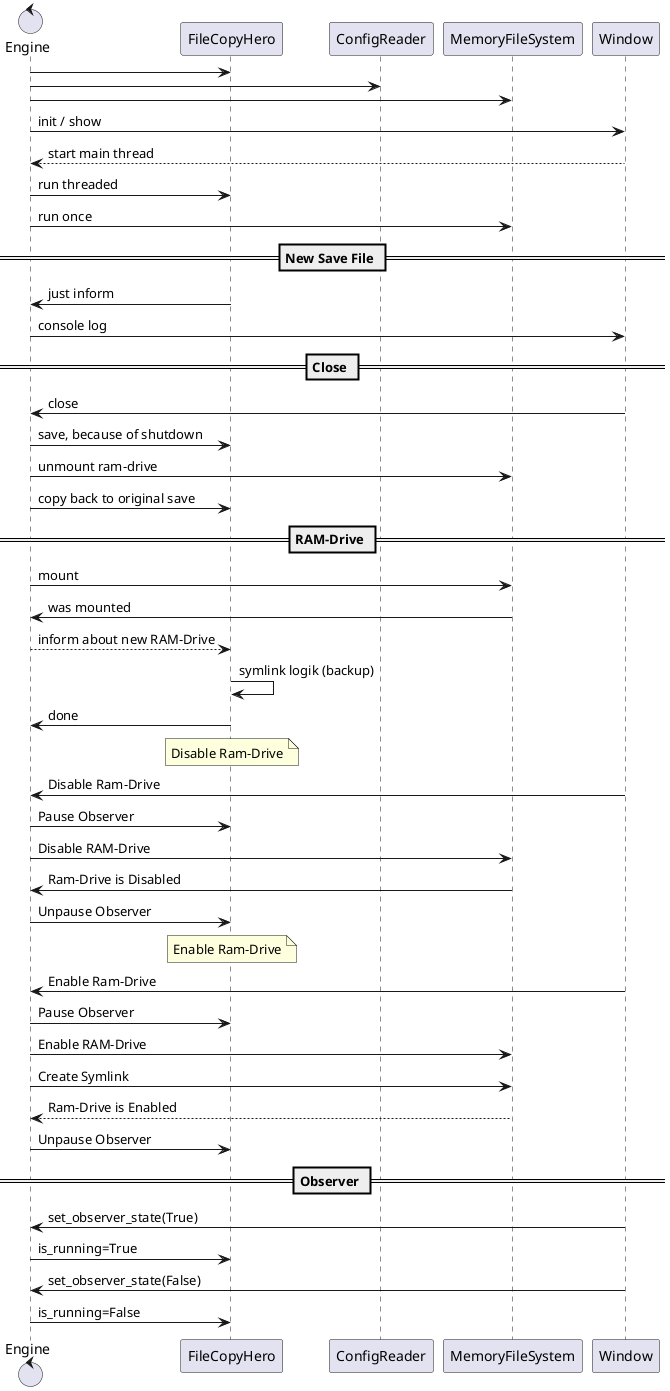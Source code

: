 @startuml
control Engine

Engine -> FileCopyHero

Engine -> ConfigReader
Engine -> MemoryFileSystem
Engine -> Window: init / show
Window --> Engine: start main thread

Engine -> FileCopyHero: run threaded
Engine -> MemoryFileSystem: run once

== New Save File ==

FileCopyHero -> Engine: just inform
Engine -> Window: console log

== Close ==

Window -> Engine: close
Engine -> FileCopyHero: save, because of shutdown
Engine -> MemoryFileSystem: unmount ram-drive
Engine -> FileCopyHero: copy back to original save

== RAM-Drive ==

Engine -> MemoryFileSystem: mount
MemoryFileSystem -> Engine: was mounted
Engine --> FileCopyHero: inform about new RAM-Drive
FileCopyHero -> FileCopyHero: symlink logik (backup)
FileCopyHero -> Engine: done

note over FileCopyHero
Disable Ram-Drive
end note
Window -> Engine: Disable Ram-Drive
Engine -> FileCopyHero: Pause Observer
Engine -> MemoryFileSystem: Disable RAM-Drive
MemoryFileSystem -> Engine: Ram-Drive is Disabled
Engine -> FileCopyHero: Unpause Observer
note over FileCopyHero
Enable Ram-Drive
end note
Window -> Engine: Enable Ram-Drive
Engine -> FileCopyHero: Pause Observer
Engine -> MemoryFileSystem: Enable RAM-Drive
Engine -> MemoryFileSystem: Create Symlink
MemoryFileSystem --> Engine: Ram-Drive is Enabled
Engine -> FileCopyHero: Unpause Observer

== Observer ==
Window -> Engine: set_observer_state(True)
Engine -> FileCopyHero: is_running=True

Window -> Engine: set_observer_state(False)
Engine -> FileCopyHero: is_running=False

@enduml